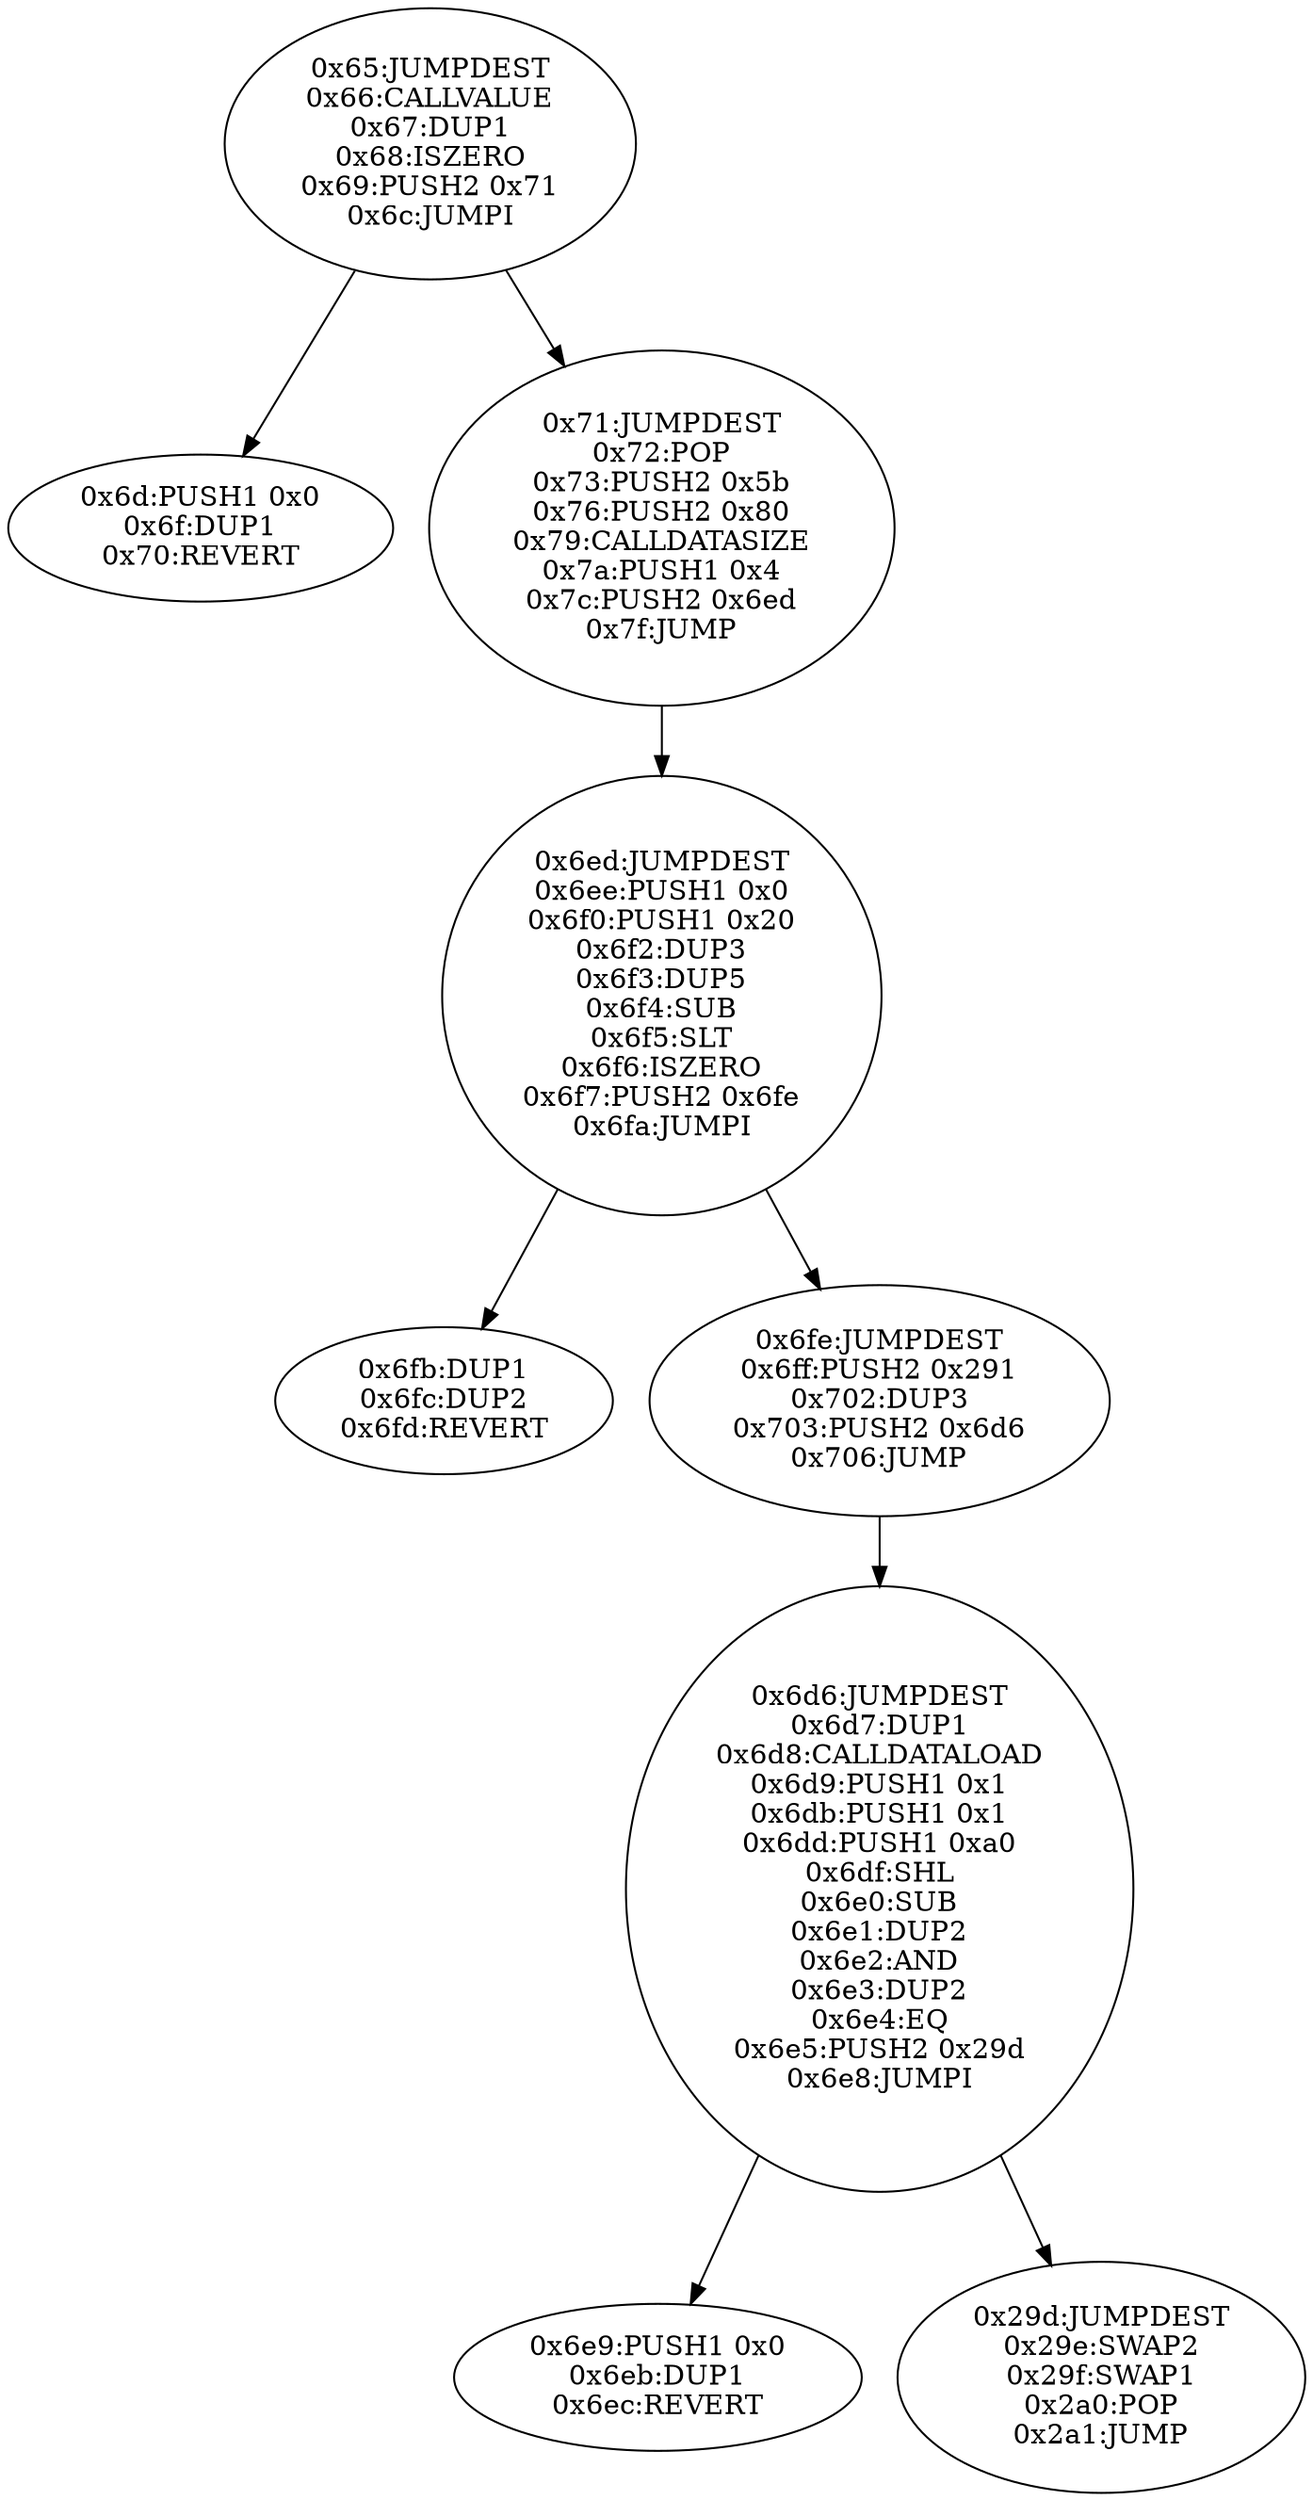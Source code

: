digraph{
101[label="0x65:JUMPDEST
0x66:CALLVALUE
0x67:DUP1
0x68:ISZERO
0x69:PUSH2 0x71
0x6c:JUMPI"]
101 -> 109
101 -> 113
109[label="0x6d:PUSH1 0x0
0x6f:DUP1
0x70:REVERT"]
113[label="0x71:JUMPDEST
0x72:POP
0x73:PUSH2 0x5b
0x76:PUSH2 0x80
0x79:CALLDATASIZE
0x7a:PUSH1 0x4
0x7c:PUSH2 0x6ed
0x7f:JUMP"]
113 -> 1773
1773[label="0x6ed:JUMPDEST
0x6ee:PUSH1 0x0
0x6f0:PUSH1 0x20
0x6f2:DUP3
0x6f3:DUP5
0x6f4:SUB
0x6f5:SLT
0x6f6:ISZERO
0x6f7:PUSH2 0x6fe
0x6fa:JUMPI"]
1773 -> 1787
1773 -> 1790
1787[label="0x6fb:DUP1
0x6fc:DUP2
0x6fd:REVERT"]
1790[label="0x6fe:JUMPDEST
0x6ff:PUSH2 0x291
0x702:DUP3
0x703:PUSH2 0x6d6
0x706:JUMP"]
1790 -> 1750
1750[label="0x6d6:JUMPDEST
0x6d7:DUP1
0x6d8:CALLDATALOAD
0x6d9:PUSH1 0x1
0x6db:PUSH1 0x1
0x6dd:PUSH1 0xa0
0x6df:SHL
0x6e0:SUB
0x6e1:DUP2
0x6e2:AND
0x6e3:DUP2
0x6e4:EQ
0x6e5:PUSH2 0x29d
0x6e8:JUMPI"]
1750 -> 1769
1750 -> 669
1769[label="0x6e9:PUSH1 0x0
0x6eb:DUP1
0x6ec:REVERT"]
669[label="0x29d:JUMPDEST
0x29e:SWAP2
0x29f:SWAP1
0x2a0:POP
0x2a1:JUMP"]

}